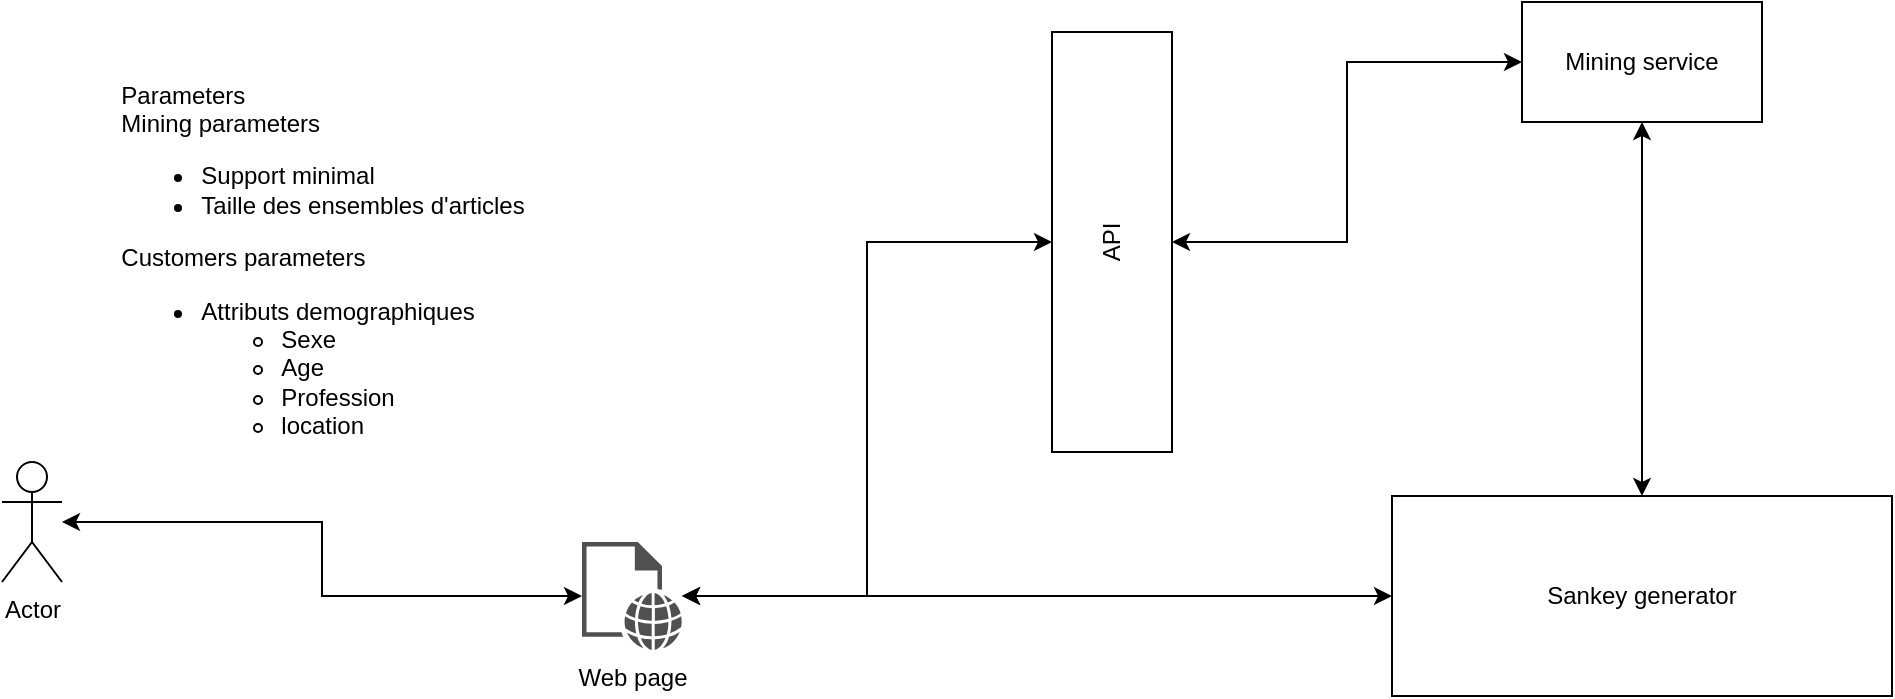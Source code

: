 <mxfile version="13.7.9" type="device"><diagram id="NhiVhMoMu0O_eLhHpuzK" name="Page-1"><mxGraphModel dx="4225" dy="2040" grid="1" gridSize="10" guides="1" tooltips="1" connect="1" arrows="1" fold="1" page="1" pageScale="1" pageWidth="850" pageHeight="1100" math="0" shadow="0"><root><mxCell id="0"/><mxCell id="1" parent="0"/><mxCell id="fvpnXyGKHalp7-5U7HHJ-14" style="edgeStyle=orthogonalEdgeStyle;rounded=0;orthogonalLoop=1;jettySize=auto;html=1;exitX=0.5;exitY=1;exitDx=0;exitDy=0;entryX=0;entryY=0.5;entryDx=0;entryDy=0;startArrow=classic;startFill=1;" parent="1" source="fvpnXyGKHalp7-5U7HHJ-2" target="fvpnXyGKHalp7-5U7HHJ-13" edge="1"><mxGeometry relative="1" as="geometry"/></mxCell><mxCell id="fvpnXyGKHalp7-5U7HHJ-2" value="API" style="rounded=0;whiteSpace=wrap;html=1;rotation=-90;" parent="1" vertex="1"><mxGeometry x="140" y="170" width="210" height="60" as="geometry"/></mxCell><mxCell id="fvpnXyGKHalp7-5U7HHJ-8" value="&lt;div style=&quot;text-align: left&quot;&gt;&lt;span&gt;Parameters&lt;/span&gt;&lt;/div&gt;&lt;span&gt;&lt;div style=&quot;text-align: left&quot;&gt;&lt;span&gt;Mining parameters&lt;/span&gt;&lt;/div&gt;&lt;/span&gt;&lt;ul&gt;&lt;li style=&quot;text-align: left&quot;&gt;&lt;span&gt;Support minimal&lt;/span&gt;&lt;br&gt;&lt;/li&gt;&lt;li style=&quot;text-align: left&quot;&gt;&lt;span&gt;Taille des ensembles d'articles&lt;/span&gt;&lt;/li&gt;&lt;/ul&gt;&lt;div style=&quot;text-align: left&quot;&gt;Customers parameters&lt;/div&gt;&lt;div style=&quot;text-align: left&quot;&gt;&lt;ul&gt;&lt;li&gt;Attributs demographiques&lt;/li&gt;&lt;ul&gt;&lt;li&gt;Sexe&lt;/li&gt;&lt;li&gt;Age&lt;/li&gt;&lt;li&gt;Profession&lt;/li&gt;&lt;li&gt;location&lt;/li&gt;&lt;/ul&gt;&lt;/ul&gt;&lt;/div&gt;" style="text;html=1;align=center;verticalAlign=middle;resizable=0;points=[];autosize=1;" parent="1" vertex="1"><mxGeometry x="-260" y="120" width="220" height="190" as="geometry"/></mxCell><mxCell id="fvpnXyGKHalp7-5U7HHJ-18" style="edgeStyle=orthogonalEdgeStyle;rounded=0;orthogonalLoop=1;jettySize=auto;html=1;startArrow=classic;startFill=1;" parent="1" source="fvpnXyGKHalp7-5U7HHJ-11" target="fvpnXyGKHalp7-5U7HHJ-17" edge="1"><mxGeometry relative="1" as="geometry"/></mxCell><mxCell id="fvpnXyGKHalp7-5U7HHJ-11" value="Actor" style="shape=umlActor;verticalLabelPosition=bottom;verticalAlign=top;html=1;outlineConnect=0;fillColor=#ffffff;" parent="1" vertex="1"><mxGeometry x="-310" y="310" width="30" height="60" as="geometry"/></mxCell><mxCell id="fvpnXyGKHalp7-5U7HHJ-16" style="edgeStyle=orthogonalEdgeStyle;rounded=0;orthogonalLoop=1;jettySize=auto;html=1;startArrow=classic;startFill=1;" parent="1" source="fvpnXyGKHalp7-5U7HHJ-13" target="fvpnXyGKHalp7-5U7HHJ-15" edge="1"><mxGeometry relative="1" as="geometry"/></mxCell><mxCell id="fvpnXyGKHalp7-5U7HHJ-13" value="Mining service" style="rounded=0;whiteSpace=wrap;html=1;fillColor=#ffffff;" parent="1" vertex="1"><mxGeometry x="450" y="80" width="120" height="60" as="geometry"/></mxCell><mxCell id="fvpnXyGKHalp7-5U7HHJ-20" style="edgeStyle=orthogonalEdgeStyle;rounded=0;orthogonalLoop=1;jettySize=auto;html=1;startArrow=classic;startFill=1;" parent="1" source="fvpnXyGKHalp7-5U7HHJ-15" target="fvpnXyGKHalp7-5U7HHJ-17" edge="1"><mxGeometry relative="1" as="geometry"/></mxCell><mxCell id="fvpnXyGKHalp7-5U7HHJ-15" value="Sankey generator" style="rounded=0;whiteSpace=wrap;html=1;fillColor=#ffffff;" parent="1" vertex="1"><mxGeometry x="385" y="327" width="250" height="100" as="geometry"/></mxCell><mxCell id="fvpnXyGKHalp7-5U7HHJ-19" style="edgeStyle=orthogonalEdgeStyle;rounded=0;orthogonalLoop=1;jettySize=auto;html=1;entryX=0.5;entryY=0;entryDx=0;entryDy=0;startArrow=classic;startFill=1;" parent="1" source="fvpnXyGKHalp7-5U7HHJ-17" target="fvpnXyGKHalp7-5U7HHJ-2" edge="1"><mxGeometry relative="1" as="geometry"/></mxCell><mxCell id="fvpnXyGKHalp7-5U7HHJ-17" value="Web page" style="pointerEvents=1;shadow=0;dashed=0;html=1;strokeColor=none;fillColor=#505050;labelPosition=center;verticalLabelPosition=bottom;verticalAlign=top;outlineConnect=0;align=center;shape=mxgraph.office.concepts.web_page;" parent="1" vertex="1"><mxGeometry x="-20" y="350" width="50" height="54" as="geometry"/></mxCell></root></mxGraphModel></diagram></mxfile>